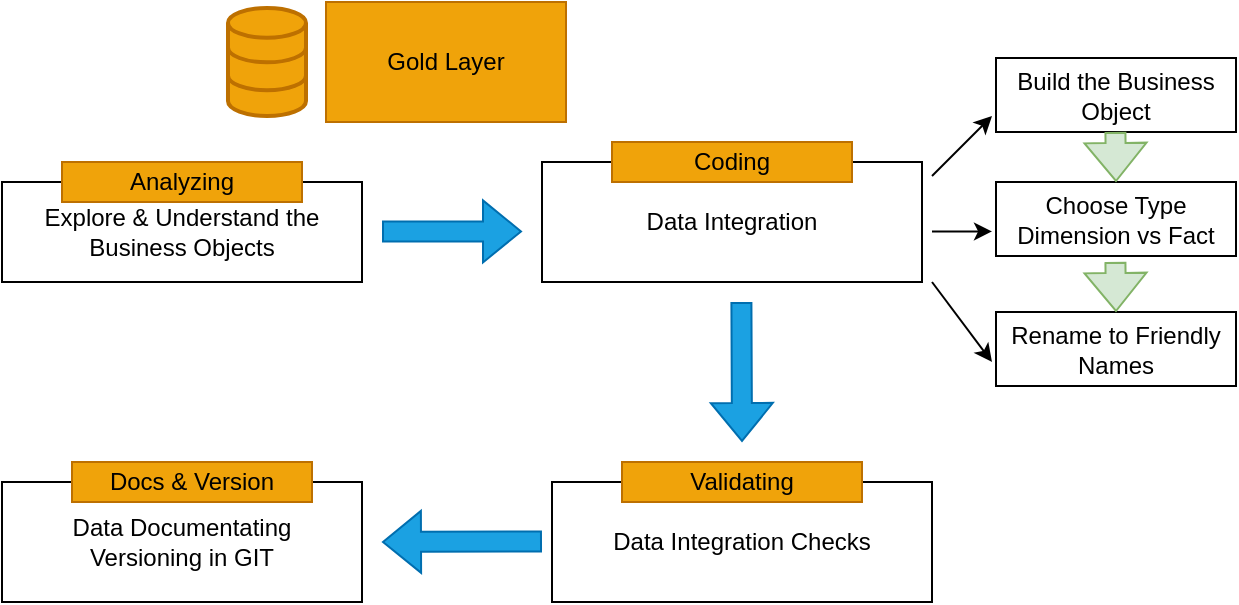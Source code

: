 <mxfile version="28.1.2">
  <diagram name="Page-1" id="L0p5QhvZgQNt1ibyMBrl">
    <mxGraphModel dx="815" dy="485" grid="1" gridSize="10" guides="1" tooltips="1" connect="1" arrows="1" fold="1" page="1" pageScale="1" pageWidth="850" pageHeight="1100" math="0" shadow="0">
      <root>
        <mxCell id="0" />
        <mxCell id="1" parent="0" />
        <mxCell id="U4IghfBn-vNY0UKqWCL6-1" value="Gold Layer" style="rounded=0;whiteSpace=wrap;html=1;fillColor=#f0a30a;strokeColor=#BD7000;fontColor=#000000;" parent="1" vertex="1">
          <mxGeometry x="355" y="210" width="120" height="60" as="geometry" />
        </mxCell>
        <mxCell id="U4IghfBn-vNY0UKqWCL6-2" value="Explore &amp;amp; Understand the Business Objects" style="rounded=0;whiteSpace=wrap;html=1;" parent="1" vertex="1">
          <mxGeometry x="193" y="300" width="180" height="50" as="geometry" />
        </mxCell>
        <mxCell id="U4IghfBn-vNY0UKqWCL6-4" value="Analyzing" style="rounded=0;whiteSpace=wrap;html=1;strokeColor=#BD7000;fillColor=#f0a30a;fontColor=#000000;" parent="1" vertex="1">
          <mxGeometry x="223" y="290" width="120" height="20" as="geometry" />
        </mxCell>
        <mxCell id="U4IghfBn-vNY0UKqWCL6-5" value="Data Integration" style="rounded=0;whiteSpace=wrap;html=1;" parent="1" vertex="1">
          <mxGeometry x="463" y="290" width="190" height="60" as="geometry" />
        </mxCell>
        <mxCell id="U4IghfBn-vNY0UKqWCL6-6" value="Coding" style="rounded=0;whiteSpace=wrap;html=1;strokeColor=#BD7000;fillColor=#f0a30a;fontColor=#000000;" parent="1" vertex="1">
          <mxGeometry x="498" y="280" width="120" height="20" as="geometry" />
        </mxCell>
        <mxCell id="U4IghfBn-vNY0UKqWCL6-7" value="Data Integration Checks" style="rounded=0;whiteSpace=wrap;html=1;" parent="1" vertex="1">
          <mxGeometry x="468" y="450" width="190" height="60" as="geometry" />
        </mxCell>
        <mxCell id="U4IghfBn-vNY0UKqWCL6-8" value="Validating" style="rounded=0;whiteSpace=wrap;html=1;strokeColor=#BD7000;fillColor=#f0a30a;fontColor=#000000;" parent="1" vertex="1">
          <mxGeometry x="503" y="440" width="120" height="20" as="geometry" />
        </mxCell>
        <mxCell id="U4IghfBn-vNY0UKqWCL6-9" value="Data Documentating&lt;div&gt;Versioning in GIT&lt;/div&gt;" style="rounded=0;whiteSpace=wrap;html=1;" parent="1" vertex="1">
          <mxGeometry x="193" y="450" width="180" height="60" as="geometry" />
        </mxCell>
        <mxCell id="U4IghfBn-vNY0UKqWCL6-10" value="Docs &amp;amp; Version" style="rounded=0;whiteSpace=wrap;html=1;strokeColor=#BD7000;fillColor=#f0a30a;fontColor=#000000;" parent="1" vertex="1">
          <mxGeometry x="228" y="440" width="120" height="20" as="geometry" />
        </mxCell>
        <mxCell id="U4IghfBn-vNY0UKqWCL6-12" value="" style="shape=flexArrow;endArrow=classic;html=1;rounded=0;fillColor=#1ba1e2;strokeColor=#006EAF;" parent="1" edge="1">
          <mxGeometry width="50" height="50" relative="1" as="geometry">
            <mxPoint x="562.71" y="360" as="sourcePoint" />
            <mxPoint x="563" y="430" as="targetPoint" />
          </mxGeometry>
        </mxCell>
        <mxCell id="U4IghfBn-vNY0UKqWCL6-13" value="" style="shape=flexArrow;endArrow=classic;html=1;rounded=0;fillColor=#1ba1e2;strokeColor=#006EAF;" parent="1" edge="1">
          <mxGeometry width="50" height="50" relative="1" as="geometry">
            <mxPoint x="463.0" y="479.71" as="sourcePoint" />
            <mxPoint x="383" y="480" as="targetPoint" />
          </mxGeometry>
        </mxCell>
        <mxCell id="U4IghfBn-vNY0UKqWCL6-14" value="" style="html=1;verticalLabelPosition=bottom;align=center;labelBackgroundColor=#ffffff;verticalAlign=top;strokeWidth=2;strokeColor=#BD7000;shadow=0;dashed=0;shape=mxgraph.ios7.icons.data;fillColor=#f0a30a;fontColor=#000000;" parent="1" vertex="1">
          <mxGeometry x="306" y="213" width="39" height="54" as="geometry" />
        </mxCell>
        <mxCell id="U4IghfBn-vNY0UKqWCL6-24" value="" style="shape=flexArrow;endArrow=classic;html=1;rounded=0;fillColor=#1ba1e2;strokeColor=#006EAF;" parent="1" edge="1">
          <mxGeometry width="50" height="50" relative="1" as="geometry">
            <mxPoint x="383" y="324.71" as="sourcePoint" />
            <mxPoint x="453" y="324.71" as="targetPoint" />
          </mxGeometry>
        </mxCell>
        <mxCell id="Pv_V5UFu_0FxCZSMY-j4-1" value="Build the Business Object" style="rounded=0;whiteSpace=wrap;html=1;" vertex="1" parent="1">
          <mxGeometry x="690" y="238" width="120" height="37" as="geometry" />
        </mxCell>
        <mxCell id="Pv_V5UFu_0FxCZSMY-j4-2" value="Choose Type Dimension vs Fact" style="rounded=0;whiteSpace=wrap;html=1;" vertex="1" parent="1">
          <mxGeometry x="690" y="300" width="120" height="37" as="geometry" />
        </mxCell>
        <mxCell id="Pv_V5UFu_0FxCZSMY-j4-3" value="Rename to Friendly Names" style="rounded=0;whiteSpace=wrap;html=1;" vertex="1" parent="1">
          <mxGeometry x="690" y="365" width="120" height="37" as="geometry" />
        </mxCell>
        <mxCell id="Pv_V5UFu_0FxCZSMY-j4-5" value="" style="endArrow=classic;html=1;rounded=0;" edge="1" parent="1">
          <mxGeometry width="50" height="50" relative="1" as="geometry">
            <mxPoint x="658" y="297" as="sourcePoint" />
            <mxPoint x="688" y="267" as="targetPoint" />
          </mxGeometry>
        </mxCell>
        <mxCell id="Pv_V5UFu_0FxCZSMY-j4-6" value="" style="endArrow=classic;html=1;rounded=0;" edge="1" parent="1">
          <mxGeometry width="50" height="50" relative="1" as="geometry">
            <mxPoint x="658" y="324.71" as="sourcePoint" />
            <mxPoint x="688" y="324.71" as="targetPoint" />
          </mxGeometry>
        </mxCell>
        <mxCell id="Pv_V5UFu_0FxCZSMY-j4-7" value="" style="endArrow=classic;html=1;rounded=0;" edge="1" parent="1">
          <mxGeometry width="50" height="50" relative="1" as="geometry">
            <mxPoint x="658" y="350" as="sourcePoint" />
            <mxPoint x="688" y="390" as="targetPoint" />
          </mxGeometry>
        </mxCell>
        <mxCell id="Pv_V5UFu_0FxCZSMY-j4-8" value="" style="shape=flexArrow;endArrow=classic;html=1;rounded=0;fillColor=#d5e8d4;strokeColor=#82b366;" edge="1" parent="1">
          <mxGeometry width="50" height="50" relative="1" as="geometry">
            <mxPoint x="749.71" y="275" as="sourcePoint" />
            <mxPoint x="750" y="300" as="targetPoint" />
          </mxGeometry>
        </mxCell>
        <mxCell id="Pv_V5UFu_0FxCZSMY-j4-9" value="" style="shape=flexArrow;endArrow=classic;html=1;rounded=0;fillColor=#d5e8d4;strokeColor=#82b366;" edge="1" parent="1">
          <mxGeometry width="50" height="50" relative="1" as="geometry">
            <mxPoint x="749.71" y="340" as="sourcePoint" />
            <mxPoint x="750" y="365" as="targetPoint" />
          </mxGeometry>
        </mxCell>
      </root>
    </mxGraphModel>
  </diagram>
</mxfile>
